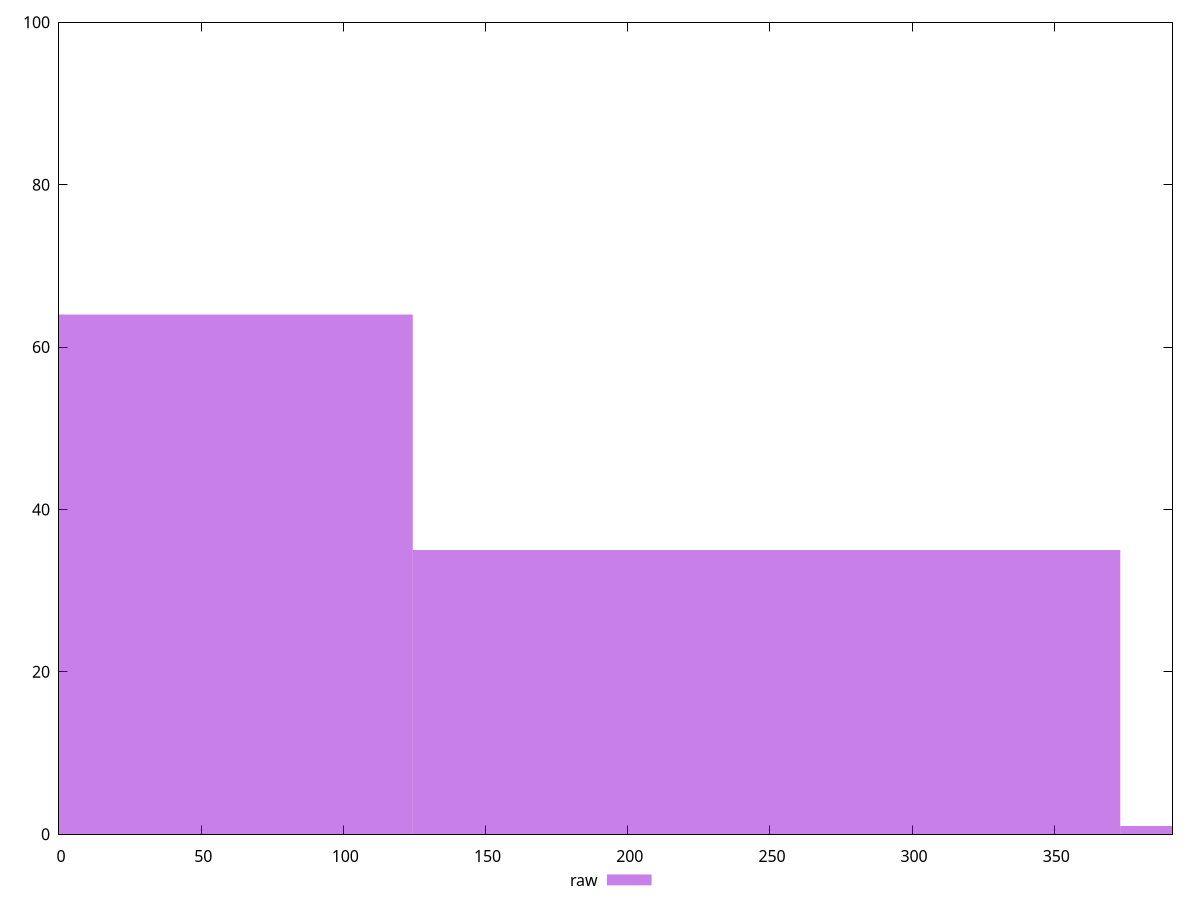 reset

$raw <<EOF
497.604096346726 1
248.802048173363 35
0 64
EOF

set key outside below
set boxwidth 248.802048173363
set xrange [0:391.564]
set yrange [0:100]
set trange [0:100]
set style fill transparent solid 0.5 noborder
set terminal svg size 640, 490 enhanced background rgb 'white'
set output "report_00017_2021-02-10T15-08-03.406Z/uses-rel-preconnect/samples/pages+cached+noadtech/raw/histogram.svg"

plot $raw title "raw" with boxes

reset
